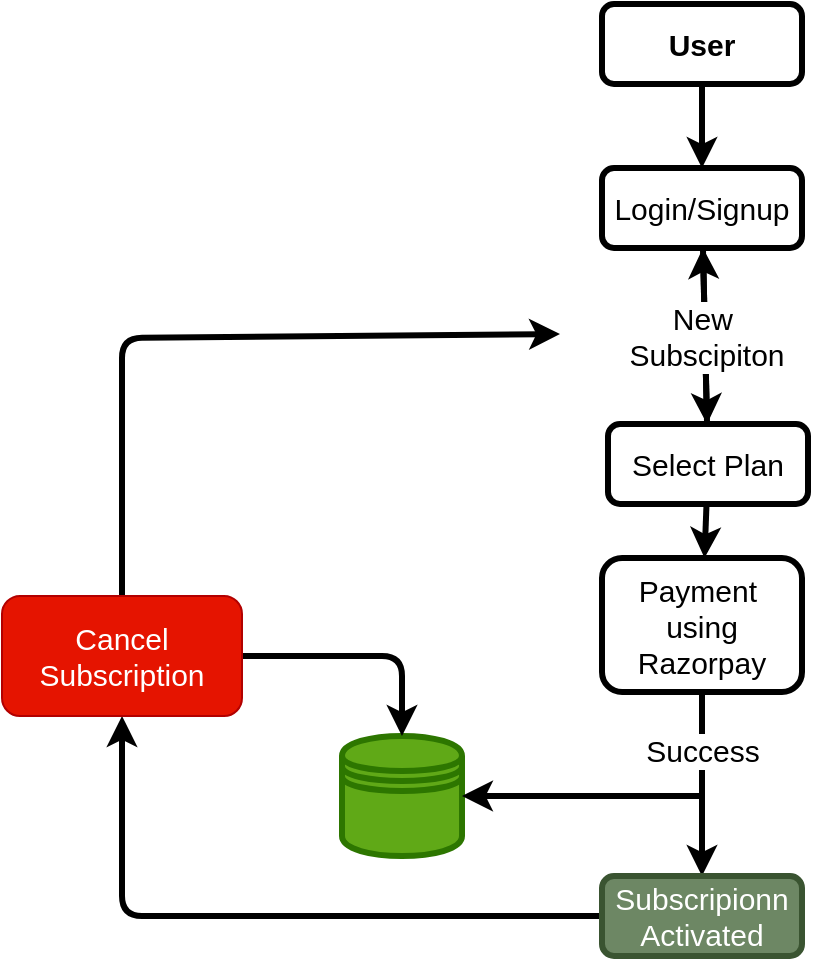 <mxfile>
    <diagram id="_7BTJjjv6E3-CJLsJ0rF" name="Page-1">
        <mxGraphModel dx="1124" dy="1119" grid="0" gridSize="10" guides="1" tooltips="1" connect="1" arrows="1" fold="1" page="0" pageScale="1" pageWidth="850" pageHeight="1100" math="0" shadow="0">
            <root>
                <mxCell id="0"/>
                <mxCell id="1" parent="0"/>
                <mxCell id="4" value="" style="edgeStyle=none;html=1;strokeWidth=3;" parent="1" source="2" target="3" edge="1">
                    <mxGeometry relative="1" as="geometry"/>
                </mxCell>
                <mxCell id="2" value="&lt;b&gt;&lt;font style=&quot;font-size: 15px;&quot;&gt;User&lt;/font&gt;&lt;/b&gt;" style="rounded=1;whiteSpace=wrap;html=1;strokeWidth=3;" parent="1" vertex="1">
                    <mxGeometry x="350" y="-36" width="100" height="40" as="geometry"/>
                </mxCell>
                <mxCell id="6" value="" style="edgeStyle=none;html=1;strokeWidth=3;" parent="1" source="3" target="5" edge="1">
                    <mxGeometry x="-0.407" y="4" relative="1" as="geometry">
                        <mxPoint as="offset"/>
                    </mxGeometry>
                </mxCell>
                <mxCell id="3" value="&lt;font style=&quot;font-size: 15px;&quot;&gt;Login/Signup&lt;/font&gt;" style="rounded=1;whiteSpace=wrap;html=1;strokeWidth=3;" parent="1" vertex="1">
                    <mxGeometry x="350" y="46" width="100" height="40" as="geometry"/>
                </mxCell>
                <mxCell id="8" value="" style="edgeStyle=none;html=1;strokeWidth=3;" parent="1" source="5" target="7" edge="1">
                    <mxGeometry relative="1" as="geometry"/>
                </mxCell>
                <mxCell id="24" value="New&amp;nbsp;&lt;br&gt;Subscipiton" style="edgeStyle=none;html=1;strokeWidth=3;fontSize=15;" edge="1" parent="1" source="5" target="3">
                    <mxGeometry relative="1" as="geometry"/>
                </mxCell>
                <mxCell id="5" value="&lt;font style=&quot;font-size: 15px;&quot;&gt;Select Plan&lt;/font&gt;" style="rounded=1;whiteSpace=wrap;html=1;strokeWidth=3;" parent="1" vertex="1">
                    <mxGeometry x="353" y="174" width="100" height="40" as="geometry"/>
                </mxCell>
                <mxCell id="10" value="&lt;font style=&quot;font-size: 15px;&quot;&gt;Success&lt;/font&gt;" style="edgeStyle=none;html=1;strokeWidth=3;" parent="1" source="7" target="9" edge="1">
                    <mxGeometry x="-0.37" relative="1" as="geometry">
                        <Array as="points">
                            <mxPoint x="400" y="370"/>
                        </Array>
                        <mxPoint as="offset"/>
                    </mxGeometry>
                </mxCell>
                <mxCell id="7" value="&lt;font style=&quot;font-size: 15px;&quot;&gt;Payment&amp;nbsp; using Razorpay&lt;/font&gt;" style="rounded=1;whiteSpace=wrap;html=1;strokeWidth=3;" parent="1" vertex="1">
                    <mxGeometry x="350" y="241" width="100" height="67" as="geometry"/>
                </mxCell>
                <mxCell id="19" value="" style="edgeStyle=none;html=1;strokeWidth=3;" parent="1" source="9" target="18" edge="1">
                    <mxGeometry relative="1" as="geometry">
                        <Array as="points">
                            <mxPoint x="110" y="420"/>
                        </Array>
                    </mxGeometry>
                </mxCell>
                <mxCell id="9" value="&lt;font style=&quot;font-size: 15px;&quot;&gt;Subscripionn Activated&lt;/font&gt;" style="rounded=1;whiteSpace=wrap;html=1;fillColor=#6d8764;fontColor=#ffffff;strokeColor=#3A5431;strokeWidth=3;" parent="1" vertex="1">
                    <mxGeometry x="350" y="400" width="100" height="40" as="geometry"/>
                </mxCell>
                <mxCell id="15" value="" style="shape=datastore;whiteSpace=wrap;html=1;fillColor=#60a917;fontColor=#ffffff;strokeColor=#2D7600;strokeWidth=3;" parent="1" vertex="1">
                    <mxGeometry x="220" y="330" width="60" height="60" as="geometry"/>
                </mxCell>
                <mxCell id="21" style="edgeStyle=none;html=1;strokeWidth=3;" parent="1" source="18" edge="1">
                    <mxGeometry relative="1" as="geometry">
                        <mxPoint x="329" y="129" as="targetPoint"/>
                        <Array as="points">
                            <mxPoint x="110" y="131"/>
                        </Array>
                    </mxGeometry>
                </mxCell>
                <mxCell id="23" style="edgeStyle=none;html=1;exitX=1;exitY=0.5;exitDx=0;exitDy=0;entryX=0.5;entryY=0;entryDx=0;entryDy=0;strokeWidth=3;" parent="1" source="18" target="15" edge="1">
                    <mxGeometry relative="1" as="geometry">
                        <Array as="points">
                            <mxPoint x="250" y="290"/>
                        </Array>
                    </mxGeometry>
                </mxCell>
                <mxCell id="18" value="&lt;font style=&quot;font-size: 15px;&quot;&gt;Cancel Subscription&lt;/font&gt;" style="whiteSpace=wrap;html=1;rounded=1;fillColor=#e51400;fontColor=#ffffff;strokeColor=#B20000;" parent="1" vertex="1">
                    <mxGeometry x="50" y="260" width="120" height="60" as="geometry"/>
                </mxCell>
                <mxCell id="22" value="" style="endArrow=classic;html=1;entryX=1;entryY=0.5;entryDx=0;entryDy=0;strokeWidth=3;" parent="1" target="15" edge="1">
                    <mxGeometry width="50" height="50" relative="1" as="geometry">
                        <mxPoint x="400" y="360" as="sourcePoint"/>
                        <mxPoint x="450" y="340" as="targetPoint"/>
                    </mxGeometry>
                </mxCell>
            </root>
        </mxGraphModel>
    </diagram>
</mxfile>